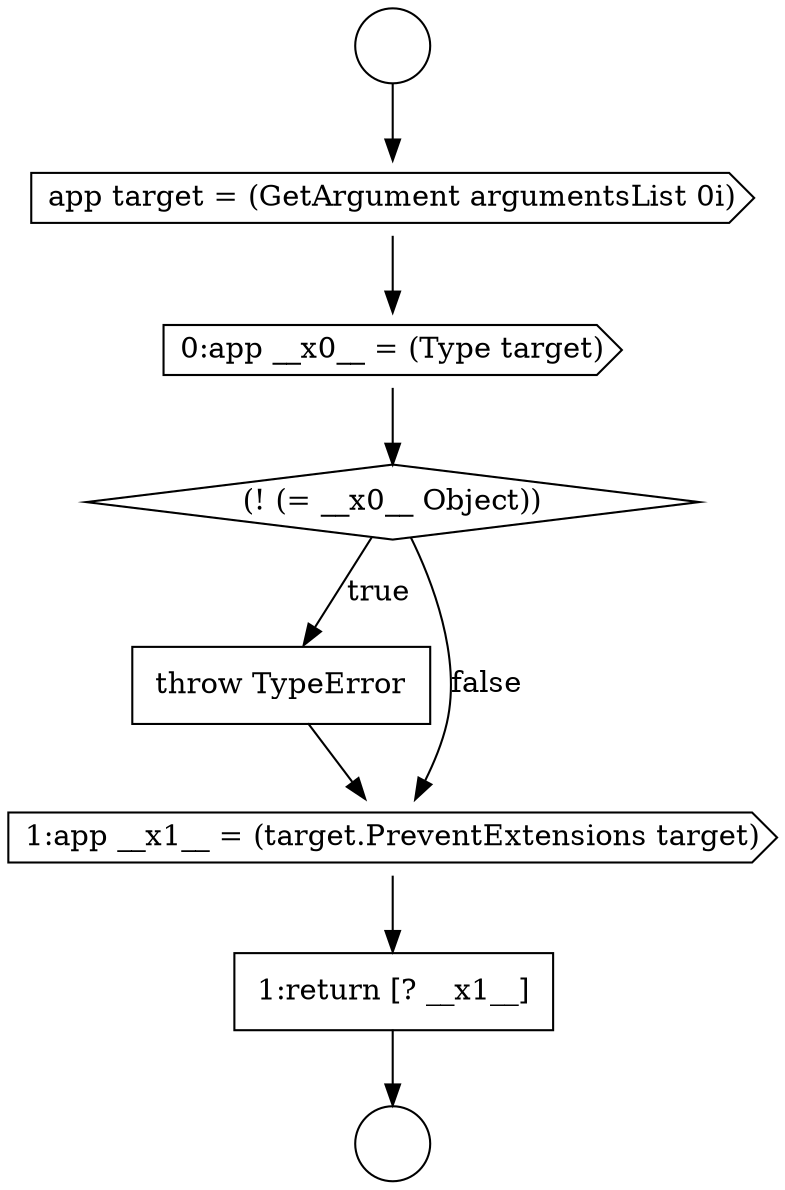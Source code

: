 digraph {
  node16808 [shape=none, margin=0, label=<<font color="black">
    <table border="0" cellborder="1" cellspacing="0" cellpadding="10">
      <tr><td align="left">throw TypeError</td></tr>
    </table>
  </font>> color="black" fillcolor="white" style=filled]
  node16804 [shape=circle label=" " color="black" fillcolor="white" style=filled]
  node16809 [shape=cds, label=<<font color="black">1:app __x1__ = (target.PreventExtensions target)</font>> color="black" fillcolor="white" style=filled]
  node16805 [shape=cds, label=<<font color="black">app target = (GetArgument argumentsList 0i)</font>> color="black" fillcolor="white" style=filled]
  node16806 [shape=cds, label=<<font color="black">0:app __x0__ = (Type target)</font>> color="black" fillcolor="white" style=filled]
  node16807 [shape=diamond, label=<<font color="black">(! (= __x0__ Object))</font>> color="black" fillcolor="white" style=filled]
  node16803 [shape=circle label=" " color="black" fillcolor="white" style=filled]
  node16810 [shape=none, margin=0, label=<<font color="black">
    <table border="0" cellborder="1" cellspacing="0" cellpadding="10">
      <tr><td align="left">1:return [? __x1__]</td></tr>
    </table>
  </font>> color="black" fillcolor="white" style=filled]
  node16809 -> node16810 [ color="black"]
  node16803 -> node16805 [ color="black"]
  node16806 -> node16807 [ color="black"]
  node16807 -> node16808 [label=<<font color="black">true</font>> color="black"]
  node16807 -> node16809 [label=<<font color="black">false</font>> color="black"]
  node16810 -> node16804 [ color="black"]
  node16805 -> node16806 [ color="black"]
  node16808 -> node16809 [ color="black"]
}
